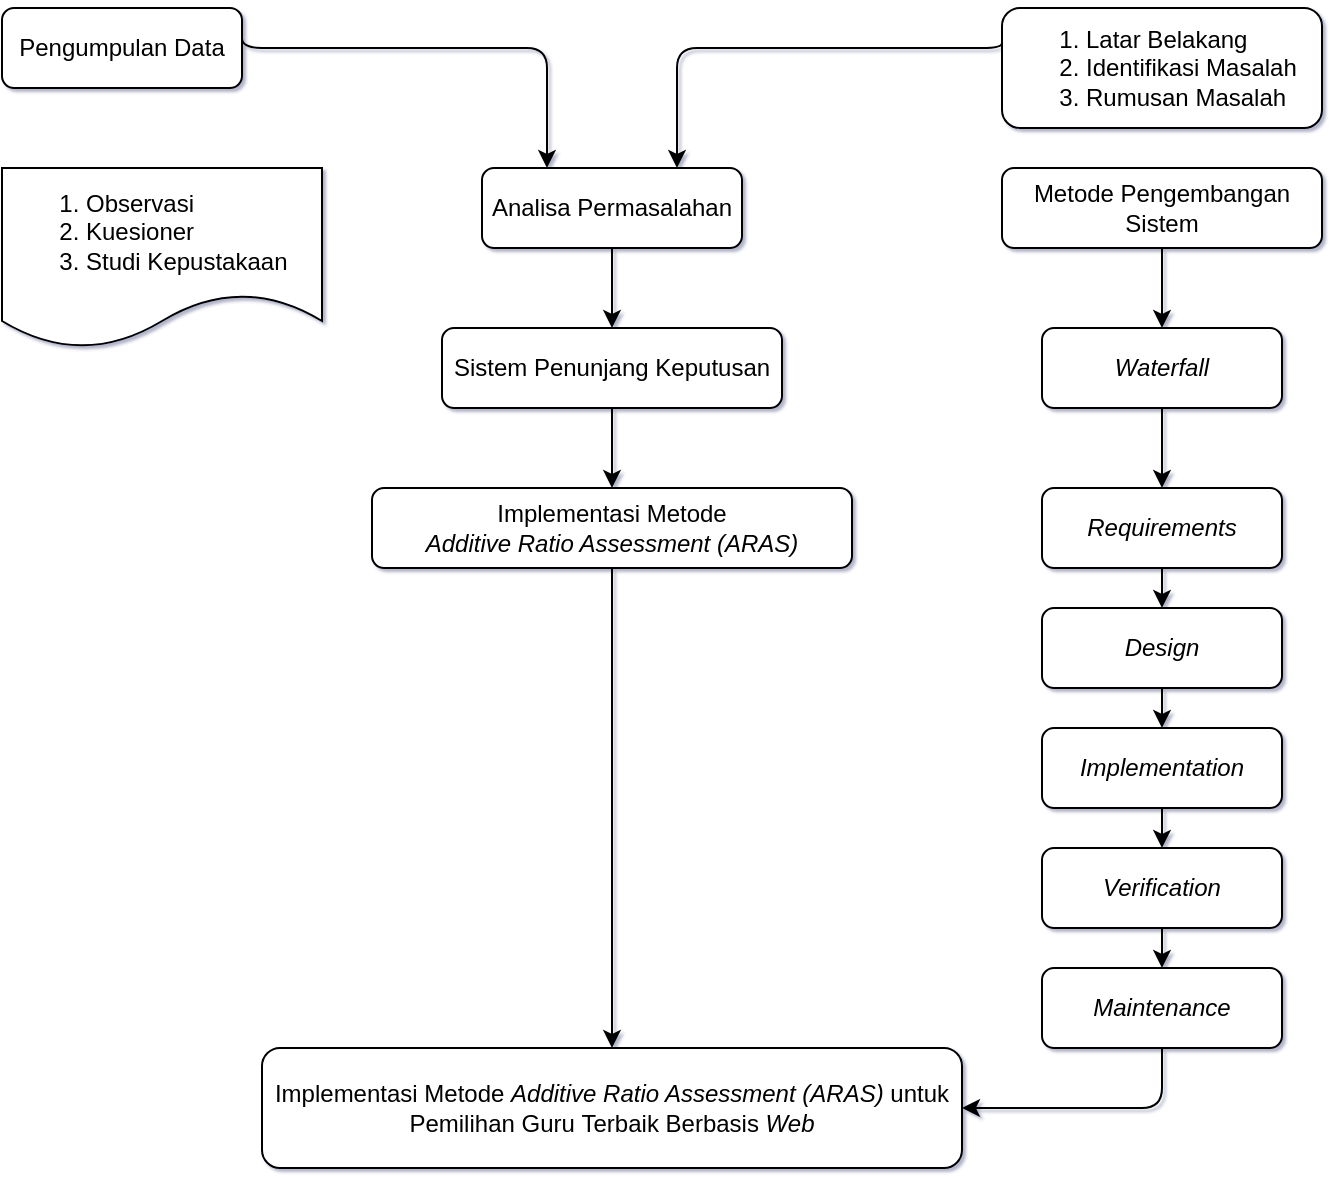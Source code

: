 <mxfile version="26.0.16">
  <diagram name="Page-1" id="g44UF_MkwAo9eT_wS9iR">
    <mxGraphModel dx="1120" dy="426" grid="1" gridSize="10" guides="1" tooltips="1" connect="1" arrows="1" fold="1" page="1" pageScale="1" pageWidth="850" pageHeight="1100" math="0" shadow="1">
      <root>
        <mxCell id="0" />
        <mxCell id="1" parent="0" />
        <mxCell id="t8_1XIZZRlONqWQWUCz8-11" style="edgeStyle=orthogonalEdgeStyle;rounded=1;orthogonalLoop=1;jettySize=auto;html=1;exitX=1;exitY=0.25;exitDx=0;exitDy=0;entryX=0.25;entryY=0;entryDx=0;entryDy=0;" parent="1" source="t8_1XIZZRlONqWQWUCz8-1" target="t8_1XIZZRlONqWQWUCz8-3" edge="1">
          <mxGeometry relative="1" as="geometry">
            <Array as="points">
              <mxPoint x="200" y="100" />
              <mxPoint x="353" y="100" />
            </Array>
          </mxGeometry>
        </mxCell>
        <mxCell id="t8_1XIZZRlONqWQWUCz8-1" value="Pengumpulan Data" style="rounded=1;whiteSpace=wrap;html=1;" parent="1" vertex="1">
          <mxGeometry x="80" y="80" width="120" height="40" as="geometry" />
        </mxCell>
        <mxCell id="t8_1XIZZRlONqWQWUCz8-10" style="edgeStyle=orthogonalEdgeStyle;rounded=1;orthogonalLoop=1;jettySize=auto;html=1;exitX=0;exitY=0.25;exitDx=0;exitDy=0;entryX=0.75;entryY=0;entryDx=0;entryDy=0;" parent="1" source="t8_1XIZZRlONqWQWUCz8-2" target="t8_1XIZZRlONqWQWUCz8-3" edge="1">
          <mxGeometry relative="1" as="geometry">
            <Array as="points">
              <mxPoint x="580" y="100" />
              <mxPoint x="418" y="100" />
            </Array>
          </mxGeometry>
        </mxCell>
        <mxCell id="t8_1XIZZRlONqWQWUCz8-2" value="&lt;ol&gt;&lt;li&gt;Latar Belakang&lt;/li&gt;&lt;li&gt;Identifikasi Masalah&lt;/li&gt;&lt;li&gt;Rumusan Masalah&lt;/li&gt;&lt;/ol&gt;" style="rounded=1;whiteSpace=wrap;html=1;align=left;" parent="1" vertex="1">
          <mxGeometry x="580" y="80" width="160" height="60" as="geometry" />
        </mxCell>
        <mxCell id="t8_1XIZZRlONqWQWUCz8-16" style="edgeStyle=orthogonalEdgeStyle;rounded=1;orthogonalLoop=1;jettySize=auto;html=1;entryX=0.5;entryY=0;entryDx=0;entryDy=0;" parent="1" source="t8_1XIZZRlONqWQWUCz8-3" target="t8_1XIZZRlONqWQWUCz8-14" edge="1">
          <mxGeometry relative="1" as="geometry" />
        </mxCell>
        <mxCell id="t8_1XIZZRlONqWQWUCz8-3" value="Analisa Permasalahan" style="rounded=1;whiteSpace=wrap;html=1;" parent="1" vertex="1">
          <mxGeometry x="320" y="160" width="130" height="40" as="geometry" />
        </mxCell>
        <mxCell id="t8_1XIZZRlONqWQWUCz8-13" value="&lt;ol&gt;&lt;li&gt;Observasi&lt;/li&gt;&lt;li&gt;Kuesioner&lt;/li&gt;&lt;li&gt;Studi Kepustakaan&lt;/li&gt;&lt;/ol&gt;" style="shape=document;whiteSpace=wrap;html=1;boundedLbl=1;align=left;rounded=1;" parent="1" vertex="1">
          <mxGeometry x="80" y="160" width="160" height="90" as="geometry" />
        </mxCell>
        <mxCell id="t8_1XIZZRlONqWQWUCz8-18" style="edgeStyle=orthogonalEdgeStyle;rounded=1;orthogonalLoop=1;jettySize=auto;html=1;entryX=0.5;entryY=0;entryDx=0;entryDy=0;" parent="1" source="t8_1XIZZRlONqWQWUCz8-14" target="t8_1XIZZRlONqWQWUCz8-17" edge="1">
          <mxGeometry relative="1" as="geometry" />
        </mxCell>
        <mxCell id="t8_1XIZZRlONqWQWUCz8-14" value="Sistem Penunjang Keputusan" style="rounded=1;whiteSpace=wrap;html=1;" parent="1" vertex="1">
          <mxGeometry x="300" y="240" width="170" height="40" as="geometry" />
        </mxCell>
        <mxCell id="t8_1XIZZRlONqWQWUCz8-20" style="edgeStyle=orthogonalEdgeStyle;rounded=1;orthogonalLoop=1;jettySize=auto;html=1;entryX=0.5;entryY=0;entryDx=0;entryDy=0;" parent="1" source="t8_1XIZZRlONqWQWUCz8-17" target="t8_1XIZZRlONqWQWUCz8-19" edge="1">
          <mxGeometry relative="1" as="geometry" />
        </mxCell>
        <mxCell id="t8_1XIZZRlONqWQWUCz8-17" value="Implementasi Metode&lt;div&gt;&lt;i&gt;Additive Ratio Assessment (ARAS)&lt;/i&gt;&lt;/div&gt;" style="rounded=1;whiteSpace=wrap;html=1;" parent="1" vertex="1">
          <mxGeometry x="265" y="320" width="240" height="40" as="geometry" />
        </mxCell>
        <mxCell id="t8_1XIZZRlONqWQWUCz8-19" value="Implementasi Metode&amp;nbsp;&lt;i style=&quot;background-color: initial;&quot;&gt;Additive Ratio Assessment (ARAS) &lt;/i&gt;&lt;span style=&quot;background-color: initial;&quot;&gt;untuk Pemilihan Guru&amp;nbsp;Terbaik Berbasis &lt;i&gt;Web&lt;/i&gt;&lt;/span&gt;" style="rounded=1;whiteSpace=wrap;html=1;" parent="1" vertex="1">
          <mxGeometry x="210" y="600" width="350" height="60" as="geometry" />
        </mxCell>
        <mxCell id="t8_1XIZZRlONqWQWUCz8-23" style="edgeStyle=orthogonalEdgeStyle;rounded=1;orthogonalLoop=1;jettySize=auto;html=1;entryX=0.5;entryY=0;entryDx=0;entryDy=0;" parent="1" source="t8_1XIZZRlONqWQWUCz8-21" target="t8_1XIZZRlONqWQWUCz8-22" edge="1">
          <mxGeometry relative="1" as="geometry" />
        </mxCell>
        <mxCell id="t8_1XIZZRlONqWQWUCz8-21" value="Metode Pengembangan Sistem" style="rounded=1;whiteSpace=wrap;html=1;" parent="1" vertex="1">
          <mxGeometry x="580" y="160" width="160" height="40" as="geometry" />
        </mxCell>
        <mxCell id="t8_1XIZZRlONqWQWUCz8-29" style="edgeStyle=orthogonalEdgeStyle;rounded=1;orthogonalLoop=1;jettySize=auto;html=1;entryX=0.5;entryY=0;entryDx=0;entryDy=0;" parent="1" source="t8_1XIZZRlONqWQWUCz8-22" target="t8_1XIZZRlONqWQWUCz8-24" edge="1">
          <mxGeometry relative="1" as="geometry" />
        </mxCell>
        <mxCell id="t8_1XIZZRlONqWQWUCz8-22" value="&lt;i&gt;Waterfall&lt;/i&gt;" style="rounded=1;whiteSpace=wrap;html=1;" parent="1" vertex="1">
          <mxGeometry x="600" y="240" width="120" height="40" as="geometry" />
        </mxCell>
        <mxCell id="t8_1XIZZRlONqWQWUCz8-30" style="edgeStyle=orthogonalEdgeStyle;rounded=1;orthogonalLoop=1;jettySize=auto;html=1;entryX=0.5;entryY=0;entryDx=0;entryDy=0;" parent="1" source="t8_1XIZZRlONqWQWUCz8-24" target="t8_1XIZZRlONqWQWUCz8-25" edge="1">
          <mxGeometry relative="1" as="geometry" />
        </mxCell>
        <mxCell id="t8_1XIZZRlONqWQWUCz8-24" value="&lt;i&gt;Requirements&lt;/i&gt;" style="rounded=1;whiteSpace=wrap;html=1;" parent="1" vertex="1">
          <mxGeometry x="600" y="320" width="120" height="40" as="geometry" />
        </mxCell>
        <mxCell id="t8_1XIZZRlONqWQWUCz8-31" style="edgeStyle=orthogonalEdgeStyle;rounded=1;orthogonalLoop=1;jettySize=auto;html=1;entryX=0.5;entryY=0;entryDx=0;entryDy=0;" parent="1" source="t8_1XIZZRlONqWQWUCz8-25" target="t8_1XIZZRlONqWQWUCz8-26" edge="1">
          <mxGeometry relative="1" as="geometry" />
        </mxCell>
        <mxCell id="t8_1XIZZRlONqWQWUCz8-25" value="&lt;i&gt;Design&lt;/i&gt;" style="rounded=1;whiteSpace=wrap;html=1;" parent="1" vertex="1">
          <mxGeometry x="600" y="380" width="120" height="40" as="geometry" />
        </mxCell>
        <mxCell id="t8_1XIZZRlONqWQWUCz8-32" style="edgeStyle=orthogonalEdgeStyle;rounded=1;orthogonalLoop=1;jettySize=auto;html=1;entryX=0.5;entryY=0;entryDx=0;entryDy=0;" parent="1" source="t8_1XIZZRlONqWQWUCz8-26" target="t8_1XIZZRlONqWQWUCz8-27" edge="1">
          <mxGeometry relative="1" as="geometry" />
        </mxCell>
        <mxCell id="t8_1XIZZRlONqWQWUCz8-26" value="&lt;i&gt;Implementation&lt;/i&gt;" style="rounded=1;whiteSpace=wrap;html=1;" parent="1" vertex="1">
          <mxGeometry x="600" y="440" width="120" height="40" as="geometry" />
        </mxCell>
        <mxCell id="t8_1XIZZRlONqWQWUCz8-33" style="edgeStyle=orthogonalEdgeStyle;rounded=1;orthogonalLoop=1;jettySize=auto;html=1;entryX=0.5;entryY=0;entryDx=0;entryDy=0;" parent="1" source="t8_1XIZZRlONqWQWUCz8-27" target="t8_1XIZZRlONqWQWUCz8-28" edge="1">
          <mxGeometry relative="1" as="geometry" />
        </mxCell>
        <mxCell id="t8_1XIZZRlONqWQWUCz8-27" value="&lt;i&gt;Verification&lt;/i&gt;" style="rounded=1;whiteSpace=wrap;html=1;" parent="1" vertex="1">
          <mxGeometry x="600" y="500" width="120" height="40" as="geometry" />
        </mxCell>
        <mxCell id="t8_1XIZZRlONqWQWUCz8-40" style="edgeStyle=orthogonalEdgeStyle;rounded=1;orthogonalLoop=1;jettySize=auto;html=1;entryX=1;entryY=0.5;entryDx=0;entryDy=0;" parent="1" source="t8_1XIZZRlONqWQWUCz8-28" target="t8_1XIZZRlONqWQWUCz8-19" edge="1">
          <mxGeometry relative="1" as="geometry">
            <mxPoint x="600" y="680" as="targetPoint" />
            <Array as="points">
              <mxPoint x="660" y="630" />
            </Array>
          </mxGeometry>
        </mxCell>
        <mxCell id="t8_1XIZZRlONqWQWUCz8-28" value="&lt;i&gt;Maintenance&lt;/i&gt;" style="rounded=1;whiteSpace=wrap;html=1;" parent="1" vertex="1">
          <mxGeometry x="600" y="560" width="120" height="40" as="geometry" />
        </mxCell>
      </root>
    </mxGraphModel>
  </diagram>
</mxfile>
